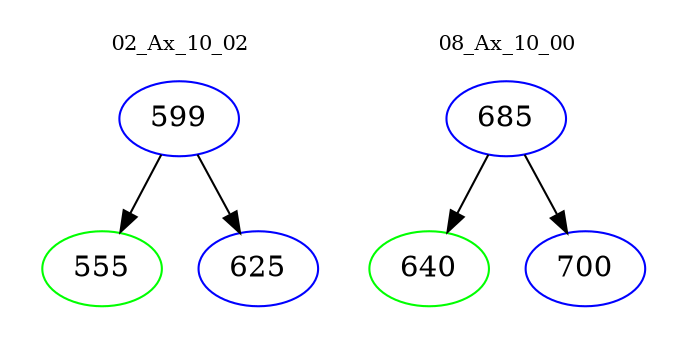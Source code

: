 digraph{
subgraph cluster_0 {
color = white
label = "02_Ax_10_02";
fontsize=10;
T0_599 [label="599", color="blue"]
T0_599 -> T0_555 [color="black"]
T0_555 [label="555", color="green"]
T0_599 -> T0_625 [color="black"]
T0_625 [label="625", color="blue"]
}
subgraph cluster_1 {
color = white
label = "08_Ax_10_00";
fontsize=10;
T1_685 [label="685", color="blue"]
T1_685 -> T1_640 [color="black"]
T1_640 [label="640", color="green"]
T1_685 -> T1_700 [color="black"]
T1_700 [label="700", color="blue"]
}
}
